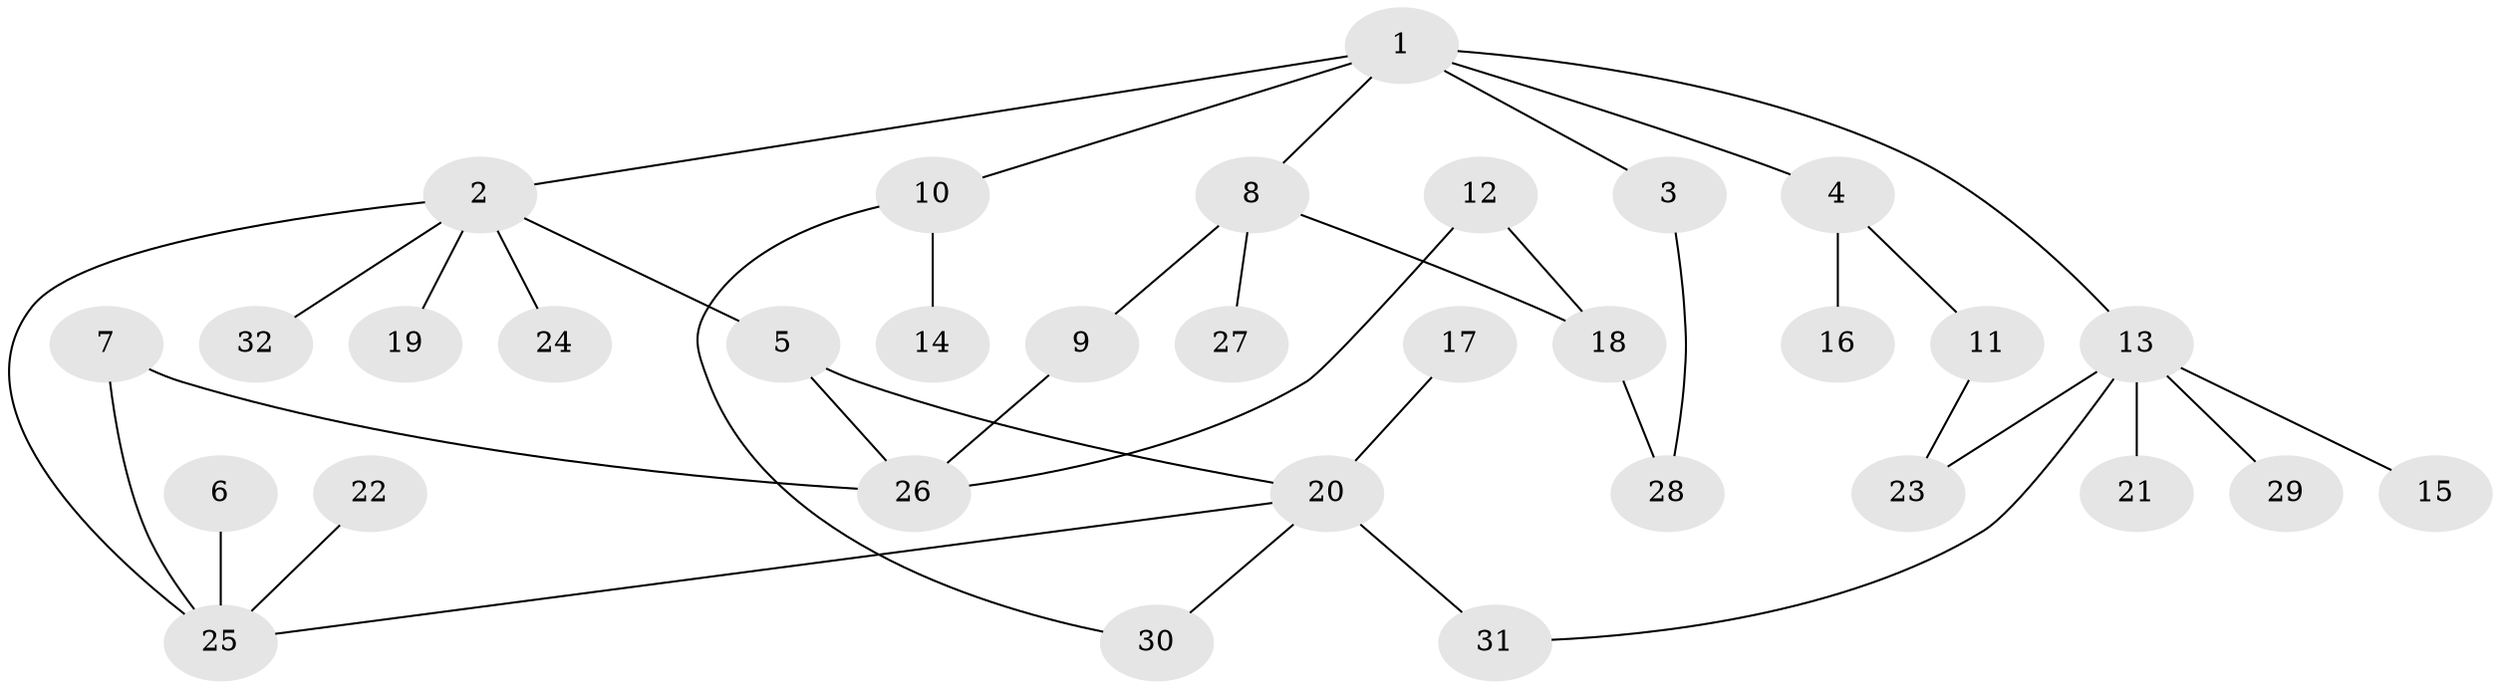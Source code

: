 // original degree distribution, {5: 0.0625, 3: 0.1875, 6: 0.015625, 2: 0.3125, 4: 0.078125, 1: 0.34375}
// Generated by graph-tools (version 1.1) at 2025/49/03/09/25 03:49:21]
// undirected, 32 vertices, 39 edges
graph export_dot {
graph [start="1"]
  node [color=gray90,style=filled];
  1;
  2;
  3;
  4;
  5;
  6;
  7;
  8;
  9;
  10;
  11;
  12;
  13;
  14;
  15;
  16;
  17;
  18;
  19;
  20;
  21;
  22;
  23;
  24;
  25;
  26;
  27;
  28;
  29;
  30;
  31;
  32;
  1 -- 2 [weight=1.0];
  1 -- 3 [weight=1.0];
  1 -- 4 [weight=1.0];
  1 -- 8 [weight=1.0];
  1 -- 10 [weight=1.0];
  1 -- 13 [weight=1.0];
  2 -- 5 [weight=1.0];
  2 -- 19 [weight=1.0];
  2 -- 24 [weight=1.0];
  2 -- 25 [weight=1.0];
  2 -- 32 [weight=1.0];
  3 -- 28 [weight=1.0];
  4 -- 11 [weight=1.0];
  4 -- 16 [weight=1.0];
  5 -- 20 [weight=1.0];
  5 -- 26 [weight=1.0];
  6 -- 25 [weight=1.0];
  7 -- 25 [weight=1.0];
  7 -- 26 [weight=1.0];
  8 -- 9 [weight=1.0];
  8 -- 18 [weight=1.0];
  8 -- 27 [weight=1.0];
  9 -- 26 [weight=1.0];
  10 -- 14 [weight=1.0];
  10 -- 30 [weight=1.0];
  11 -- 23 [weight=1.0];
  12 -- 18 [weight=1.0];
  12 -- 26 [weight=1.0];
  13 -- 15 [weight=1.0];
  13 -- 21 [weight=1.0];
  13 -- 23 [weight=1.0];
  13 -- 29 [weight=1.0];
  13 -- 31 [weight=1.0];
  17 -- 20 [weight=2.0];
  18 -- 28 [weight=1.0];
  20 -- 25 [weight=1.0];
  20 -- 30 [weight=1.0];
  20 -- 31 [weight=1.0];
  22 -- 25 [weight=1.0];
}
